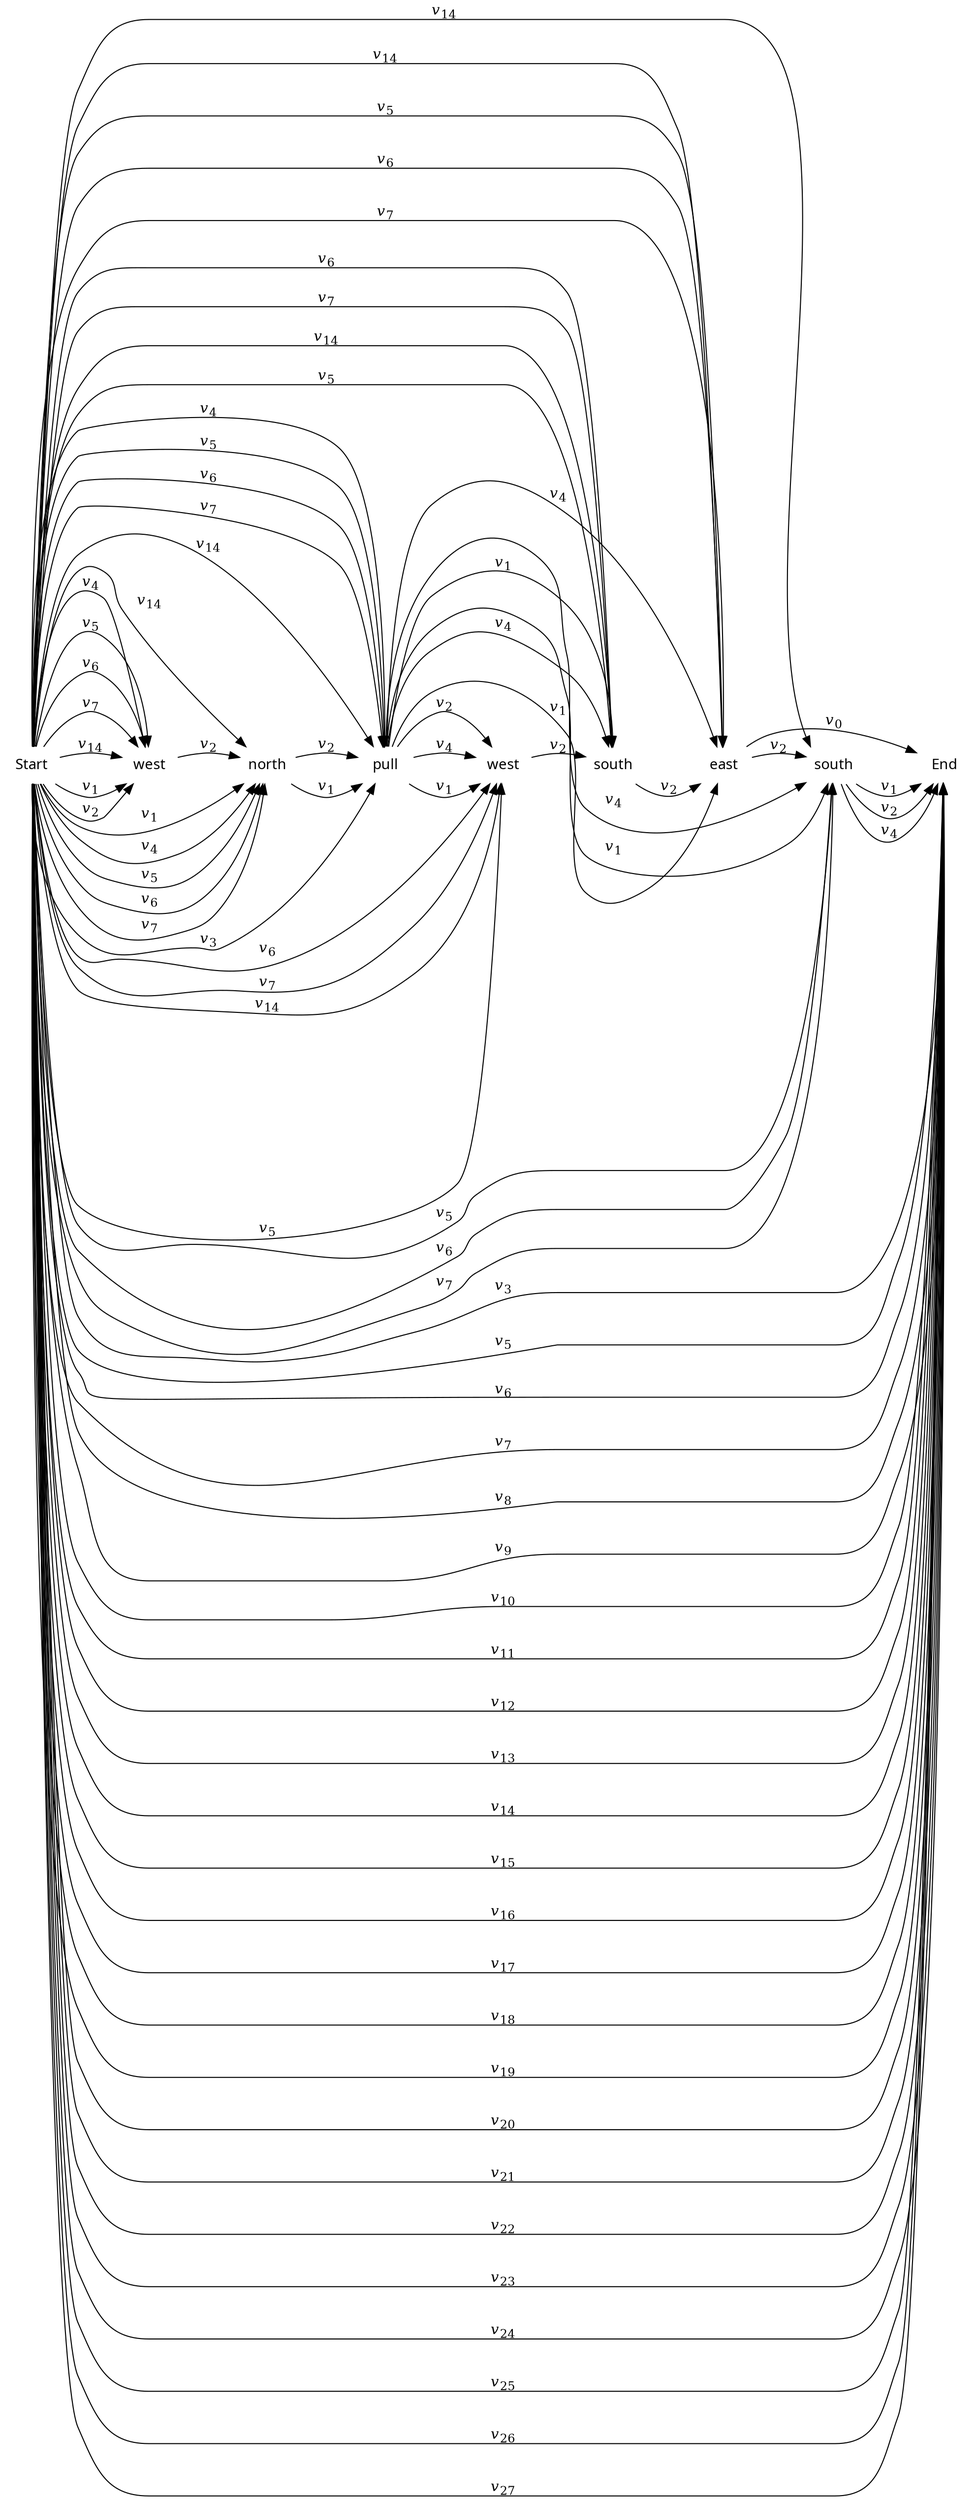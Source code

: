 digraph cat {
rankdir=LR
node [shape=plaintext]
edge [arrowhead=normal]

0 [label="Start",fontname="sans"]
1 [label="west",fontname="sans"]
2 [label="north",fontname="sans"]
3 [label="pull",fontname="sans"]
4 [label="west",fontname="sans"]
5 [label="south",fontname="sans"]
6 [label="east",fontname="sans"]
7 [label="south",fontname="sans"]
8 [label="End",fontname="sans"]

0 -> 1 [label=<<i>v</i><sub>1</sub>>]
0 -> 2 [label=<<i>v</i><sub>1</sub>>]
0 -> 1 [label=<<i>v</i><sub>2</sub>>]
0 -> 3 [label=<<i>v</i><sub>3</sub>>]
0 -> 8 [label=<<i>v</i><sub>3</sub>>]
0 -> 1 [label=<<i>v</i><sub>4</sub>>]
0 -> 2 [label=<<i>v</i><sub>4</sub>>]
0 -> 3 [label=<<i>v</i><sub>4</sub>>]
0 -> 1 [label=<<i>v</i><sub>5</sub>>]
0 -> 2 [label=<<i>v</i><sub>5</sub>>]
0 -> 3 [label=<<i>v</i><sub>5</sub>>]
0 -> 4 [label=<<i>v</i><sub>5</sub>>]
0 -> 5 [label=<<i>v</i><sub>5</sub>>]
0 -> 6 [label=<<i>v</i><sub>5</sub>>]
0 -> 7 [label=<<i>v</i><sub>5</sub>>]
0 -> 8 [label=<<i>v</i><sub>5</sub>>]
0 -> 1 [label=<<i>v</i><sub>6</sub>>]
0 -> 2 [label=<<i>v</i><sub>6</sub>>]
0 -> 3 [label=<<i>v</i><sub>6</sub>>]
0 -> 4 [label=<<i>v</i><sub>6</sub>>]
0 -> 5 [label=<<i>v</i><sub>6</sub>>]
0 -> 6 [label=<<i>v</i><sub>6</sub>>]
0 -> 7 [label=<<i>v</i><sub>6</sub>>]
0 -> 8 [label=<<i>v</i><sub>6</sub>>]
0 -> 1 [label=<<i>v</i><sub>7</sub>>]
0 -> 2 [label=<<i>v</i><sub>7</sub>>]
0 -> 3 [label=<<i>v</i><sub>7</sub>>]
0 -> 4 [label=<<i>v</i><sub>7</sub>>]
0 -> 5 [label=<<i>v</i><sub>7</sub>>]
0 -> 6 [label=<<i>v</i><sub>7</sub>>]
0 -> 7 [label=<<i>v</i><sub>7</sub>>]
0 -> 8 [label=<<i>v</i><sub>7</sub>>]
0 -> 8 [label=<<i>v</i><sub>8</sub>>]
0 -> 8 [label=<<i>v</i><sub>9</sub>>]
0 -> 8 [label=<<i>v</i><sub>10</sub>>]
0 -> 8 [label=<<i>v</i><sub>11</sub>>]
0 -> 8 [label=<<i>v</i><sub>12</sub>>]
0 -> 8 [label=<<i>v</i><sub>13</sub>>]
0 -> 1 [label=<<i>v</i><sub>14</sub>>]
0 -> 2 [label=<<i>v</i><sub>14</sub>>]
0 -> 3 [label=<<i>v</i><sub>14</sub>>]
0 -> 4 [label=<<i>v</i><sub>14</sub>>]
0 -> 5 [label=<<i>v</i><sub>14</sub>>]
0 -> 6 [label=<<i>v</i><sub>14</sub>>]
0 -> 7 [label=<<i>v</i><sub>14</sub>>]
0 -> 8 [label=<<i>v</i><sub>14</sub>>]
0 -> 8 [label=<<i>v</i><sub>15</sub>>]
0 -> 8 [label=<<i>v</i><sub>16</sub>>]
0 -> 8 [label=<<i>v</i><sub>17</sub>>]
0 -> 8 [label=<<i>v</i><sub>18</sub>>]
0 -> 8 [label=<<i>v</i><sub>19</sub>>]
0 -> 8 [label=<<i>v</i><sub>20</sub>>]
0 -> 8 [label=<<i>v</i><sub>21</sub>>]
0 -> 8 [label=<<i>v</i><sub>22</sub>>]
0 -> 8 [label=<<i>v</i><sub>23</sub>>]
0 -> 8 [label=<<i>v</i><sub>24</sub>>]
0 -> 8 [label=<<i>v</i><sub>25</sub>>]
0 -> 8 [label=<<i>v</i><sub>26</sub>>]
0 -> 8 [label=<<i>v</i><sub>27</sub>>]
1 -> 2 [label=<<i>v</i><sub>2</sub>>]
2 -> 3 [label=<<i>v</i><sub>1</sub>>]
2 -> 3 [label=<<i>v</i><sub>2</sub>>]
3 -> 4 [label=<<i>v</i><sub>1</sub>>]
3 -> 5 [label=<<i>v</i><sub>1</sub>>]
3 -> 6 [label=<<i>v</i><sub>1</sub>>]
3 -> 7 [label=<<i>v</i><sub>1</sub>>]
3 -> 4 [label=<<i>v</i><sub>2</sub>>]
3 -> 4 [label=<<i>v</i><sub>4</sub>>]
3 -> 5 [label=<<i>v</i><sub>4</sub>>]
3 -> 6 [label=<<i>v</i><sub>4</sub>>]
3 -> 7 [label=<<i>v</i><sub>4</sub>>]
4 -> 5 [label=<<i>v</i><sub>2</sub>>]
5 -> 6 [label=<<i>v</i><sub>2</sub>>]
6 -> 8 [label=<<i>v</i><sub>0</sub>>]
6 -> 7 [label=<<i>v</i><sub>2</sub>>]
7 -> 8 [label=<<i>v</i><sub>1</sub>>]
7 -> 8 [label=<<i>v</i><sub>2</sub>>]
7 -> 8 [label=<<i>v</i><sub>4</sub>>]

# To line up the actions
0 -> 1 [weight=100,style=invis]
1 -> 2 [weight=100,style=invis]
2 -> 3 [weight=100,style=invis]
3 -> 4 [weight=100,style=invis]
4 -> 5 [weight=100,style=invis]
5 -> 6 [weight=100,style=invis]
6 -> 7 [weight=100,style=invis]
7 -> 8 [weight=100,style=invis]
}
